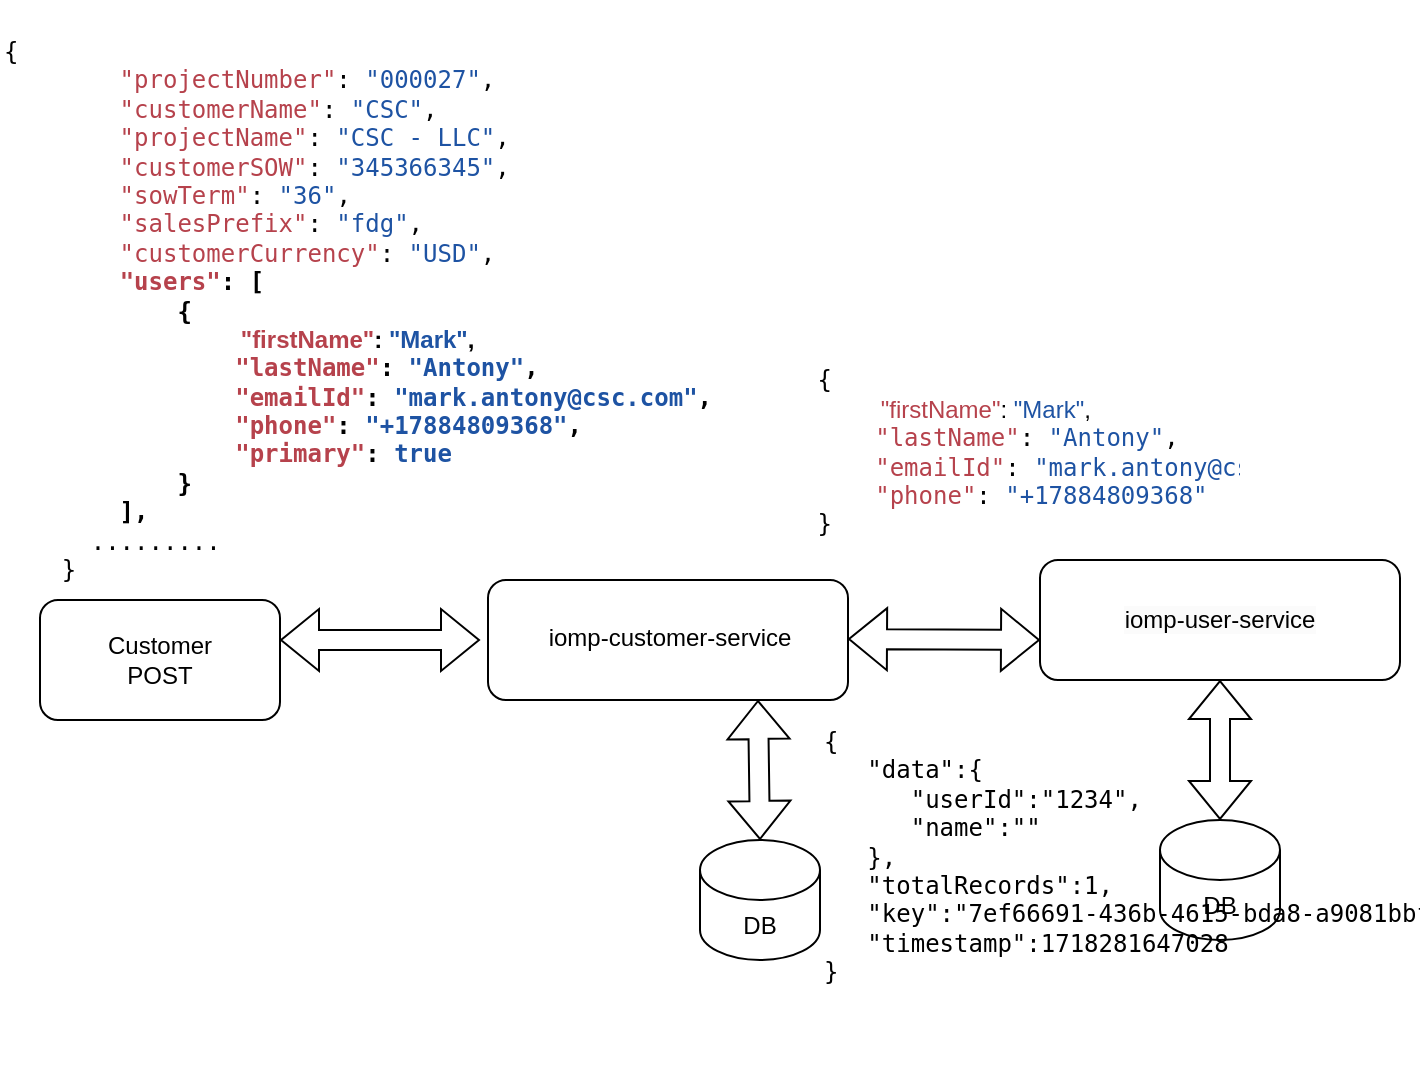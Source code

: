 <mxfile version="24.6.4" type="github">
  <diagram name="Page-1" id="BYTXbC25DRY8ZI2Z7DPX">
    <mxGraphModel dx="1026" dy="573" grid="1" gridSize="10" guides="1" tooltips="1" connect="1" arrows="1" fold="1" page="1" pageScale="1" pageWidth="827" pageHeight="1169" math="0" shadow="0">
      <root>
        <mxCell id="0" />
        <mxCell id="1" parent="0" />
        <mxCell id="M__pvSeYkyBA2umGWvLx-5" value="&lt;div&gt;Customer&lt;/div&gt;&lt;div&gt;POST&lt;/div&gt;" style="rounded=1;whiteSpace=wrap;html=1;" parent="1" vertex="1">
          <mxGeometry x="100" y="300" width="120" height="60" as="geometry" />
        </mxCell>
        <mxCell id="M__pvSeYkyBA2umGWvLx-6" value="" style="rounded=1;whiteSpace=wrap;html=1;" parent="1" vertex="1">
          <mxGeometry x="324" y="290" width="180" height="60" as="geometry" />
        </mxCell>
        <mxCell id="M__pvSeYkyBA2umGWvLx-7" value="iomp-customer-service" style="text;html=1;align=center;verticalAlign=middle;whiteSpace=wrap;rounded=0;" parent="1" vertex="1">
          <mxGeometry x="350" y="307.5" width="130" height="22.5" as="geometry" />
        </mxCell>
        <mxCell id="M__pvSeYkyBA2umGWvLx-13" value="" style="shape=flexArrow;endArrow=classic;startArrow=classic;html=1;rounded=0;" parent="1" edge="1">
          <mxGeometry width="100" height="100" relative="1" as="geometry">
            <mxPoint x="220" y="320" as="sourcePoint" />
            <mxPoint x="320" y="320" as="targetPoint" />
          </mxGeometry>
        </mxCell>
        <mxCell id="M__pvSeYkyBA2umGWvLx-14" value="" style="shape=flexArrow;endArrow=classic;startArrow=classic;html=1;rounded=0;" parent="1" edge="1">
          <mxGeometry width="100" height="100" relative="1" as="geometry">
            <mxPoint x="504" y="319.5" as="sourcePoint" />
            <mxPoint x="600" y="320" as="targetPoint" />
          </mxGeometry>
        </mxCell>
        <mxCell id="M__pvSeYkyBA2umGWvLx-25" value="DB" style="shape=cylinder3;whiteSpace=wrap;html=1;boundedLbl=1;backgroundOutline=1;size=15;" parent="1" vertex="1">
          <mxGeometry x="430" y="420" width="60" height="60" as="geometry" />
        </mxCell>
        <mxCell id="eWnXWsVsrv5pQYVKBkyM-1" value="&lt;pre style=&quot;margin-top: 0px;&quot;&gt;&lt;pre&gt;&lt;pre&gt;&lt;pre&gt;&lt;span dir=&quot;ltr&quot; class=&quot;ui-provider a b c d e f g h i j k l m n o p q r s t u v w x y z ab ac ae af ag ah ai aj ak&quot;&gt;&lt;pre&gt;{&lt;br&gt;&amp;nbsp;&amp;nbsp;&amp;nbsp;&amp;nbsp;&amp;nbsp;&amp;nbsp;&amp;nbsp; &lt;span style=&quot;color: rgb(182, 66, 76);&quot;&gt;&quot;projectNumber&quot;&lt;/span&gt;: &lt;span style=&quot;color: rgb(30, 83, 163);&quot;&gt;&quot;000027&quot;&lt;/span&gt;,&lt;br&gt;&amp;nbsp;&amp;nbsp;&amp;nbsp;&amp;nbsp;&amp;nbsp;&amp;nbsp;&amp;nbsp; &lt;span style=&quot;color: rgb(182, 66, 76);&quot;&gt;&quot;customerName&quot;&lt;/span&gt;: &lt;span style=&quot;color: rgb(30, 83, 163);&quot;&gt;&quot;CSC&quot;&lt;/span&gt;,&lt;br&gt;&amp;nbsp;&amp;nbsp;&amp;nbsp;&amp;nbsp;&amp;nbsp;&amp;nbsp;&amp;nbsp; &lt;span style=&quot;color: rgb(182, 66, 76);&quot;&gt;&quot;projectName&quot;&lt;/span&gt;: &lt;span style=&quot;color: rgb(30, 83, 163);&quot;&gt;&quot;CSC - LLC&quot;&lt;/span&gt;,&lt;br&gt;&amp;nbsp;&amp;nbsp;&amp;nbsp;&amp;nbsp;&amp;nbsp;&amp;nbsp;&amp;nbsp; &lt;span style=&quot;color: rgb(182, 66, 76);&quot;&gt;&quot;customerSOW&quot;&lt;/span&gt;: &lt;span style=&quot;color: rgb(30, 83, 163);&quot;&gt;&quot;345366345&quot;&lt;/span&gt;,&lt;br&gt;&amp;nbsp;&amp;nbsp;&amp;nbsp;&amp;nbsp;&amp;nbsp;&amp;nbsp;&amp;nbsp; &lt;span style=&quot;color: rgb(182, 66, 76);&quot;&gt;&quot;sowTerm&quot;&lt;/span&gt;: &lt;span style=&quot;color: rgb(30, 83, 163);&quot;&gt;&quot;36&quot;&lt;/span&gt;,&lt;br&gt;&amp;nbsp;&amp;nbsp;&amp;nbsp;&amp;nbsp;&amp;nbsp;&amp;nbsp;&amp;nbsp; &lt;span style=&quot;color: rgb(182, 66, 76);&quot;&gt;&quot;salesPrefix&quot;&lt;/span&gt;: &lt;span style=&quot;color: rgb(30, 83, 163);&quot;&gt;&quot;fdg&quot;&lt;/span&gt;,&lt;br&gt;&amp;nbsp;&amp;nbsp;&amp;nbsp;&amp;nbsp;&amp;nbsp;&amp;nbsp;&amp;nbsp; &lt;span style=&quot;color: rgb(182, 66, 76);&quot;&gt;&quot;customerCurrency&quot;&lt;/span&gt;: &lt;span style=&quot;color: rgb(30, 83, 163);&quot;&gt;&quot;USD&quot;&lt;/span&gt;,&lt;br&gt;&amp;nbsp;&amp;nbsp;&amp;nbsp;&amp;nbsp;&amp;nbsp;&amp;nbsp;&amp;nbsp;&lt;b&gt; &lt;span style=&quot;color: rgb(182, 66, 76);&quot;&gt;&quot;users&quot;&lt;/span&gt;: [&lt;br&gt;&lt;/b&gt;&lt;b&gt;&amp;nbsp;&amp;nbsp;&amp;nbsp;&amp;nbsp;&amp;nbsp;&amp;nbsp;&amp;nbsp;&amp;nbsp;&amp;nbsp;&amp;nbsp;&amp;nbsp; {&lt;br&gt;&lt;/b&gt;&lt;b style=&quot;background-color: initial;&quot;&gt;&amp;nbsp;        &lt;/b&gt;&lt;b style=&quot;background-color: initial; font-family: Helvetica; white-space: normal;&quot;&gt; &amp;nbsp; &amp;nbsp; &amp;nbsp; &amp;nbsp; &amp;nbsp; &amp;nbsp; &amp;nbsp; &amp;nbsp;&lt;span style=&quot;color: rgb(182, 66, 76);&quot;&gt;&quot;firstName&quot;&lt;/span&gt;: &lt;span style=&quot;color: rgb(30, 83, 163);&quot;&gt;&quot;Mark&quot;&lt;/span&gt;,&lt;br&gt;&lt;/b&gt;&lt;b&gt;&amp;nbsp;&amp;nbsp;&amp;nbsp;&amp;nbsp;&amp;nbsp;&amp;nbsp;&amp;nbsp;&amp;nbsp;&amp;nbsp;&amp;nbsp;&amp;nbsp;&amp;nbsp;&amp;nbsp;&amp;nbsp;&amp;nbsp; &lt;span style=&quot;color: rgb(182, 66, 76);&quot;&gt;&quot;lastName&quot;&lt;/span&gt;: &lt;span style=&quot;color: rgb(30, 83, 163);&quot;&gt;&quot;Antony&quot;&lt;/span&gt;,&lt;br&gt;&lt;/b&gt;&lt;b&gt;&amp;nbsp;&amp;nbsp;&amp;nbsp;&amp;nbsp;&amp;nbsp;&amp;nbsp;&amp;nbsp;&amp;nbsp;&amp;nbsp;&amp;nbsp;&amp;nbsp;&amp;nbsp;&amp;nbsp;&amp;nbsp;&amp;nbsp; &lt;span style=&quot;color: rgb(182, 66, 76);&quot;&gt;&quot;emailId&quot;&lt;/span&gt;: &lt;span style=&quot;color: rgb(30, 83, 163);&quot;&gt;&quot;mark.antony@csc.com&quot;&lt;/span&gt;,&lt;br&gt;&lt;/b&gt;&lt;b&gt;&amp;nbsp;&amp;nbsp;&amp;nbsp;&amp;nbsp;&amp;nbsp;&amp;nbsp;&amp;nbsp;&amp;nbsp;&amp;nbsp;&amp;nbsp;&amp;nbsp;&amp;nbsp;&amp;nbsp;&amp;nbsp;&amp;nbsp; &lt;span style=&quot;color: rgb(182, 66, 76);&quot;&gt;&quot;phone&quot;&lt;/span&gt;: &lt;span style=&quot;color: rgb(30, 83, 163);&quot;&gt;&quot;+17884809368&quot;&lt;/span&gt;,&lt;br&gt;&lt;/b&gt;&lt;b&gt;&amp;nbsp;&amp;nbsp;&amp;nbsp;&amp;nbsp;&amp;nbsp;&amp;nbsp;&amp;nbsp;&amp;nbsp;&amp;nbsp;&amp;nbsp;&amp;nbsp;&amp;nbsp;&amp;nbsp;&amp;nbsp;&amp;nbsp; &lt;span style=&quot;color: rgb(182, 66, 76);&quot;&gt;&quot;primary&quot;&lt;/span&gt;: &lt;span style=&quot;color: rgb(30, 83, 163);&quot;&gt;true&lt;br&gt;&lt;/span&gt;&lt;/b&gt;&lt;b&gt;&amp;nbsp;&amp;nbsp;&amp;nbsp;&amp;nbsp;&amp;nbsp;&amp;nbsp;&amp;nbsp;&amp;nbsp;&amp;nbsp;&amp;nbsp;&amp;nbsp; }&lt;br&gt;&lt;/b&gt;&lt;b&gt;&amp;nbsp;&amp;nbsp;&amp;nbsp;&amp;nbsp;&amp;nbsp;&amp;nbsp;&amp;nbsp; ],&lt;br&gt;&lt;/b&gt;&amp;nbsp;&amp;nbsp;&amp;nbsp;&amp;nbsp;&amp;nbsp;&amp;nbsp;.........&lt;br&gt;&amp;nbsp;&amp;nbsp;&amp;nbsp; }&lt;/pre&gt;&lt;/span&gt;&lt;/pre&gt;&lt;/pre&gt;&lt;/pre&gt;&lt;/pre&gt;" style="text;html=1;whiteSpace=wrap;overflow=hidden;rounded=0;align=left;" parent="1" vertex="1">
          <mxGeometry x="80" width="360" height="290" as="geometry" />
        </mxCell>
        <mxCell id="0USdb_t3DaOtPhE5vXOL-1" value="&lt;span style=&quot;color: rgb(0, 0, 0); font-family: Helvetica; font-size: 12px; font-style: normal; font-variant-ligatures: normal; font-variant-caps: normal; font-weight: 400; letter-spacing: normal; orphans: 2; text-align: center; text-indent: 0px; text-transform: none; widows: 2; word-spacing: 0px; -webkit-text-stroke-width: 0px; white-space: normal; background-color: rgb(251, 251, 251); text-decoration-thickness: initial; text-decoration-style: initial; text-decoration-color: initial; display: inline !important; float: none;&quot;&gt;iomp-user-service&lt;/span&gt;" style="rounded=1;whiteSpace=wrap;html=1;" vertex="1" parent="1">
          <mxGeometry x="600" y="280" width="180" height="60" as="geometry" />
        </mxCell>
        <mxCell id="0USdb_t3DaOtPhE5vXOL-2" value="DB" style="shape=cylinder3;whiteSpace=wrap;html=1;boundedLbl=1;backgroundOutline=1;size=15;" vertex="1" parent="1">
          <mxGeometry x="660" y="410" width="60" height="60" as="geometry" />
        </mxCell>
        <mxCell id="0USdb_t3DaOtPhE5vXOL-3" value="" style="shape=flexArrow;endArrow=classic;startArrow=classic;html=1;rounded=0;entryX=0.75;entryY=1;entryDx=0;entryDy=0;exitX=0.5;exitY=0;exitDx=0;exitDy=0;exitPerimeter=0;" edge="1" parent="1" source="M__pvSeYkyBA2umGWvLx-25" target="M__pvSeYkyBA2umGWvLx-6">
          <mxGeometry width="100" height="100" relative="1" as="geometry">
            <mxPoint x="450" y="390" as="sourcePoint" />
            <mxPoint x="550" y="290" as="targetPoint" />
          </mxGeometry>
        </mxCell>
        <mxCell id="0USdb_t3DaOtPhE5vXOL-5" value="" style="shape=flexArrow;endArrow=classic;startArrow=classic;html=1;rounded=0;exitX=0.5;exitY=0;exitDx=0;exitDy=0;exitPerimeter=0;entryX=0.5;entryY=1;entryDx=0;entryDy=0;" edge="1" parent="1" source="0USdb_t3DaOtPhE5vXOL-2" target="0USdb_t3DaOtPhE5vXOL-1">
          <mxGeometry width="100" height="100" relative="1" as="geometry">
            <mxPoint x="470" y="430" as="sourcePoint" />
            <mxPoint x="550" y="370" as="targetPoint" />
          </mxGeometry>
        </mxCell>
        <mxCell id="0USdb_t3DaOtPhE5vXOL-6" value="&lt;pre style=&quot;margin-top: 0px;&quot;&gt;&lt;pre&gt;&lt;pre&gt;&lt;pre&gt;&lt;span dir=&quot;ltr&quot; class=&quot;ui-provider a b c d e f g h i j k l m n o p q r s t u v w x y z ab ac ae af ag ah ai aj ak&quot;&gt;&lt;pre&gt;&lt;br&gt;&amp;nbsp;&amp;nbsp;&amp;nbsp;&amp;nbsp;&amp;nbsp;&amp;nbsp;&amp;nbsp;&amp;nbsp;&amp;nbsp;&amp;nbsp;&amp;nbsp; {&lt;br&gt;&lt;span style=&quot;background-color: initial;&quot;&gt;&amp;nbsp;        &lt;/span&gt;&lt;span style=&quot;background-color: initial; font-family: Helvetica; white-space: normal;&quot;&gt; &amp;nbsp; &amp;nbsp; &amp;nbsp; &amp;nbsp; &amp;nbsp; &amp;nbsp; &amp;nbsp; &amp;nbsp;&lt;span style=&quot;color: rgb(182, 66, 76);&quot;&gt;&quot;firstName&quot;&lt;/span&gt;: &lt;span style=&quot;color: rgb(30, 83, 163);&quot;&gt;&quot;Mark&quot;&lt;/span&gt;,&lt;br&gt;&lt;/span&gt;&amp;nbsp;&amp;nbsp;&amp;nbsp;&amp;nbsp;&amp;nbsp;&amp;nbsp;&amp;nbsp;&amp;nbsp;&amp;nbsp;&amp;nbsp;&amp;nbsp;&amp;nbsp;&amp;nbsp;&amp;nbsp;&amp;nbsp; &lt;span style=&quot;color: rgb(182, 66, 76);&quot;&gt;&quot;lastName&quot;&lt;/span&gt;: &lt;span style=&quot;color: rgb(30, 83, 163);&quot;&gt;&quot;Antony&quot;&lt;/span&gt;,&lt;br&gt;&amp;nbsp;&amp;nbsp;&amp;nbsp;&amp;nbsp;&amp;nbsp;&amp;nbsp;&amp;nbsp;&amp;nbsp;&amp;nbsp;&amp;nbsp;&amp;nbsp;&amp;nbsp;&amp;nbsp;&amp;nbsp;&amp;nbsp; &lt;span style=&quot;color: rgb(182, 66, 76);&quot;&gt;&quot;emailId&quot;&lt;/span&gt;: &lt;span style=&quot;color: rgb(30, 83, 163);&quot;&gt;&quot;mark.antony@csc.com&quot;&lt;/span&gt;,&lt;br&gt;&amp;nbsp;&amp;nbsp;&amp;nbsp;&amp;nbsp;&amp;nbsp;&amp;nbsp;&amp;nbsp;&amp;nbsp;&amp;nbsp;&amp;nbsp;&amp;nbsp;&amp;nbsp;&amp;nbsp;&amp;nbsp;&amp;nbsp; &lt;span style=&quot;color: rgb(182, 66, 76);&quot;&gt;&quot;phone&quot;&lt;/span&gt;: &lt;span style=&quot;color: rgb(30, 83, 163);&quot;&gt;&quot;+17884809368&quot;&lt;/span&gt;&lt;span style=&quot;color: rgb(30, 83, 163);&quot;&gt;&lt;br&gt;&lt;/span&gt;&amp;nbsp;&amp;nbsp;&amp;nbsp;&amp;nbsp;&amp;nbsp;&amp;nbsp;&amp;nbsp;&amp;nbsp;&amp;nbsp;&amp;nbsp;&amp;nbsp; }&lt;/pre&gt;&lt;/span&gt;&lt;/pre&gt;&lt;/pre&gt;&lt;/pre&gt;&lt;/pre&gt;" style="text;html=1;whiteSpace=wrap;overflow=hidden;rounded=0;align=left;" vertex="1" parent="1">
          <mxGeometry x="400" y="150" width="300" height="120" as="geometry" />
        </mxCell>
        <mxCell id="0USdb_t3DaOtPhE5vXOL-7" value="&lt;pre style=&quot;margin-top: 0px;&quot;&gt;&lt;pre&gt;&lt;pre&gt;&lt;pre&gt;&lt;span dir=&quot;ltr&quot; class=&quot;ui-provider a b c d e f g h i j k l m n o p q r s t u v w x y z ab ac ae af ag ah ai aj ak&quot;&gt;&lt;pre&gt;{&lt;br/&gt;   &quot;data&quot;:{&lt;br/&gt;      &quot;userId&quot;:&quot;1234&quot;,&lt;br/&gt;      &quot;name&quot;:&quot;&quot;&lt;br/&gt;   },&lt;br/&gt;   &quot;totalRecords&quot;:1,&lt;br/&gt;   &quot;key&quot;:&quot;7ef66691-436b-4615-bda8-a9081bbfc71a&quot;,&lt;br/&gt;   &quot;timestamp&quot;:1718281647028&lt;br/&gt;}&lt;br&gt;&lt;/pre&gt;&lt;/span&gt;&lt;/pre&gt;&lt;/pre&gt;&lt;/pre&gt;&lt;/pre&gt;" style="text;html=1;whiteSpace=wrap;overflow=hidden;rounded=0;align=left;" vertex="1" parent="1">
          <mxGeometry x="490" y="345" width="300" height="190" as="geometry" />
        </mxCell>
      </root>
    </mxGraphModel>
  </diagram>
</mxfile>
